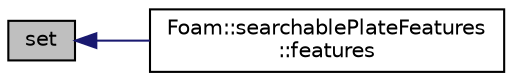 digraph "set"
{
  bgcolor="transparent";
  edge [fontname="Helvetica",fontsize="10",labelfontname="Helvetica",labelfontsize="10"];
  node [fontname="Helvetica",fontsize="10",shape=record];
  rankdir="LR";
  Node1 [label="set",height=0.2,width=0.4,color="black", fillcolor="grey75", style="filled", fontcolor="black"];
  Node1 -> Node2 [dir="back",color="midnightblue",fontsize="10",style="solid",fontname="Helvetica"];
  Node2 [label="Foam::searchablePlateFeatures\l::features",height=0.2,width=0.4,color="black",URL="$a02257.html#a55de90ec15dbc01a8dd70937784836e1",tooltip="Return an extendedFeatureEdgeMesh containing the features. "];
}
